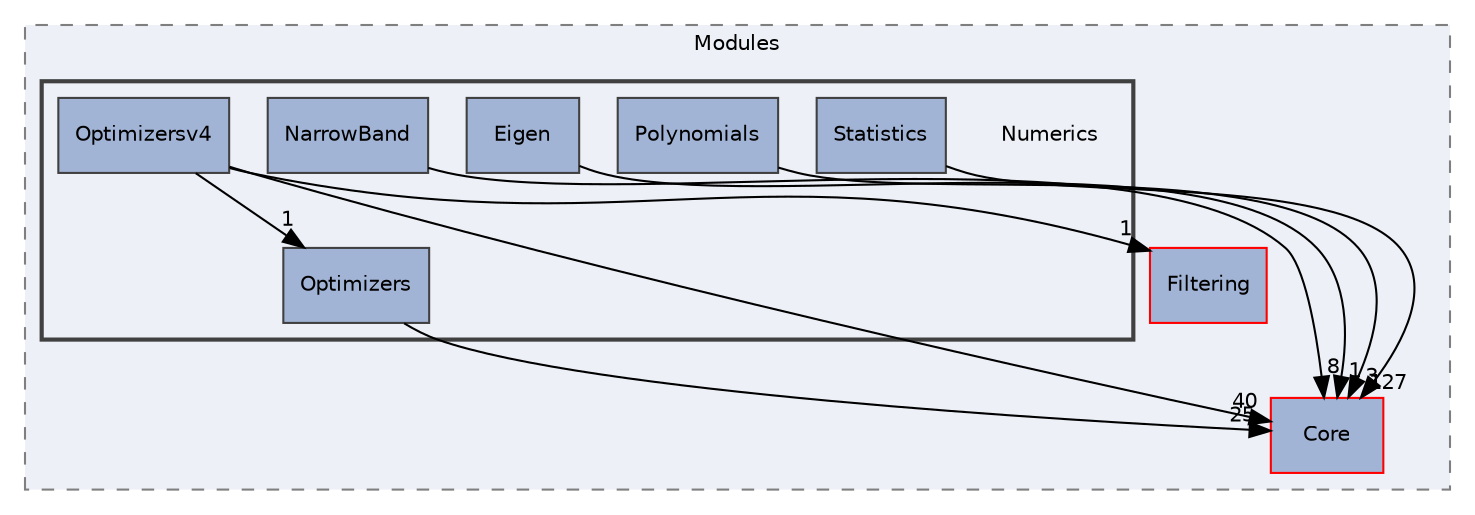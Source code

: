 digraph "Numerics"
{
 // LATEX_PDF_SIZE
  edge [fontname="Helvetica",fontsize="10",labelfontname="Helvetica",labelfontsize="10"];
  node [fontname="Helvetica",fontsize="10",shape=record];
  compound=true
  subgraph clusterdir_f177c24bf1c87ecaa6e6fdc0bba33350 {
    graph [ bgcolor="#edf0f7", pencolor="grey50", style="filled,dashed,", label="Modules", fontname="Helvetica", fontsize="10", URL="dir_f177c24bf1c87ecaa6e6fdc0bba33350.html"]
  dir_6724b11ef9ad676a0a0c31463bff1d93 [shape=box, label="Filtering", style="filled,", fillcolor="#a2b4d6", color="red", URL="dir_6724b11ef9ad676a0a0c31463bff1d93.html"];
  dir_cac7f9cecb9aa42a0bd05452dddd8a21 [shape=box, label="Core", style="filled,", fillcolor="#a2b4d6", color="red", URL="dir_cac7f9cecb9aa42a0bd05452dddd8a21.html"];
  subgraph clusterdir_57605c80b6a7e87d0adba2f2655cc3cb {
    graph [ bgcolor="#edf0f7", pencolor="grey25", style="filled,bold,", label="", fontname="Helvetica", fontsize="10", URL="dir_57605c80b6a7e87d0adba2f2655cc3cb.html"]
    dir_57605c80b6a7e87d0adba2f2655cc3cb [shape=plaintext, label="Numerics"];
  dir_53b58f3b5e617eebf9e94d7fd6298f10 [shape=box, label="Eigen", style="filled,", fillcolor="#a2b4d6", color="grey25", URL="dir_53b58f3b5e617eebf9e94d7fd6298f10.html"];
  dir_13b6236483b39e78c286f1d1d0079917 [shape=box, label="NarrowBand", style="filled,", fillcolor="#a2b4d6", color="grey25", URL="dir_13b6236483b39e78c286f1d1d0079917.html"];
  dir_33a5fbe70472a1bbdf281f060bf026c9 [shape=box, label="Optimizers", style="filled,", fillcolor="#a2b4d6", color="grey25", URL="dir_33a5fbe70472a1bbdf281f060bf026c9.html"];
  dir_bc79ba03c9a484399389d8a2b66237d5 [shape=box, label="Optimizersv4", style="filled,", fillcolor="#a2b4d6", color="grey25", URL="dir_bc79ba03c9a484399389d8a2b66237d5.html"];
  dir_938d56d16b74ee1809c8f96f9b394770 [shape=box, label="Polynomials", style="filled,", fillcolor="#a2b4d6", color="grey25", URL="dir_938d56d16b74ee1809c8f96f9b394770.html"];
  dir_2857c3043737a2d183c326013bc7487b [shape=box, label="Statistics", style="filled,", fillcolor="#a2b4d6", color="grey25", URL="dir_2857c3043737a2d183c326013bc7487b.html"];
  }
  }
  dir_53b58f3b5e617eebf9e94d7fd6298f10->dir_cac7f9cecb9aa42a0bd05452dddd8a21 [headlabel="1", labeldistance=1.5 headhref="dir_000027_000014.html"];
  dir_13b6236483b39e78c286f1d1d0079917->dir_cac7f9cecb9aa42a0bd05452dddd8a21 [headlabel="8", labeldistance=1.5 headhref="dir_000207_000014.html"];
  dir_33a5fbe70472a1bbdf281f060bf026c9->dir_cac7f9cecb9aa42a0bd05452dddd8a21 [headlabel="25", labeldistance=1.5 headhref="dir_000211_000014.html"];
  dir_bc79ba03c9a484399389d8a2b66237d5->dir_33a5fbe70472a1bbdf281f060bf026c9 [headlabel="1", labeldistance=1.5 headhref="dir_000212_000211.html"];
  dir_bc79ba03c9a484399389d8a2b66237d5->dir_6724b11ef9ad676a0a0c31463bff1d93 [headlabel="1", labeldistance=1.5 headhref="dir_000212_000030.html"];
  dir_bc79ba03c9a484399389d8a2b66237d5->dir_cac7f9cecb9aa42a0bd05452dddd8a21 [headlabel="40", labeldistance=1.5 headhref="dir_000212_000014.html"];
  dir_938d56d16b74ee1809c8f96f9b394770->dir_cac7f9cecb9aa42a0bd05452dddd8a21 [headlabel="3", labeldistance=1.5 headhref="dir_000216_000014.html"];
  dir_2857c3043737a2d183c326013bc7487b->dir_cac7f9cecb9aa42a0bd05452dddd8a21 [headlabel="127", labeldistance=1.5 headhref="dir_000230_000014.html"];
}
